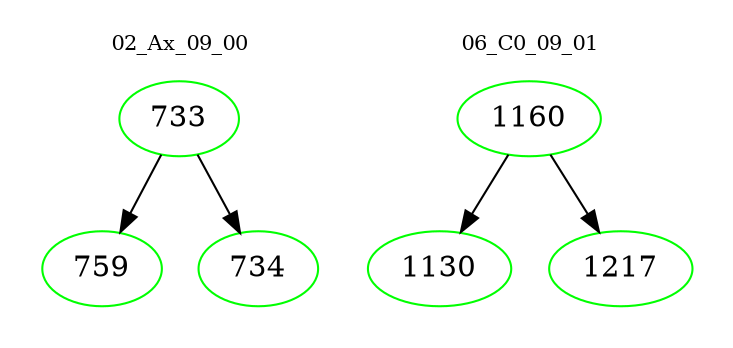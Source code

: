 digraph{
subgraph cluster_0 {
color = white
label = "02_Ax_09_00";
fontsize=10;
T0_733 [label="733", color="green"]
T0_733 -> T0_759 [color="black"]
T0_759 [label="759", color="green"]
T0_733 -> T0_734 [color="black"]
T0_734 [label="734", color="green"]
}
subgraph cluster_1 {
color = white
label = "06_C0_09_01";
fontsize=10;
T1_1160 [label="1160", color="green"]
T1_1160 -> T1_1130 [color="black"]
T1_1130 [label="1130", color="green"]
T1_1160 -> T1_1217 [color="black"]
T1_1217 [label="1217", color="green"]
}
}
